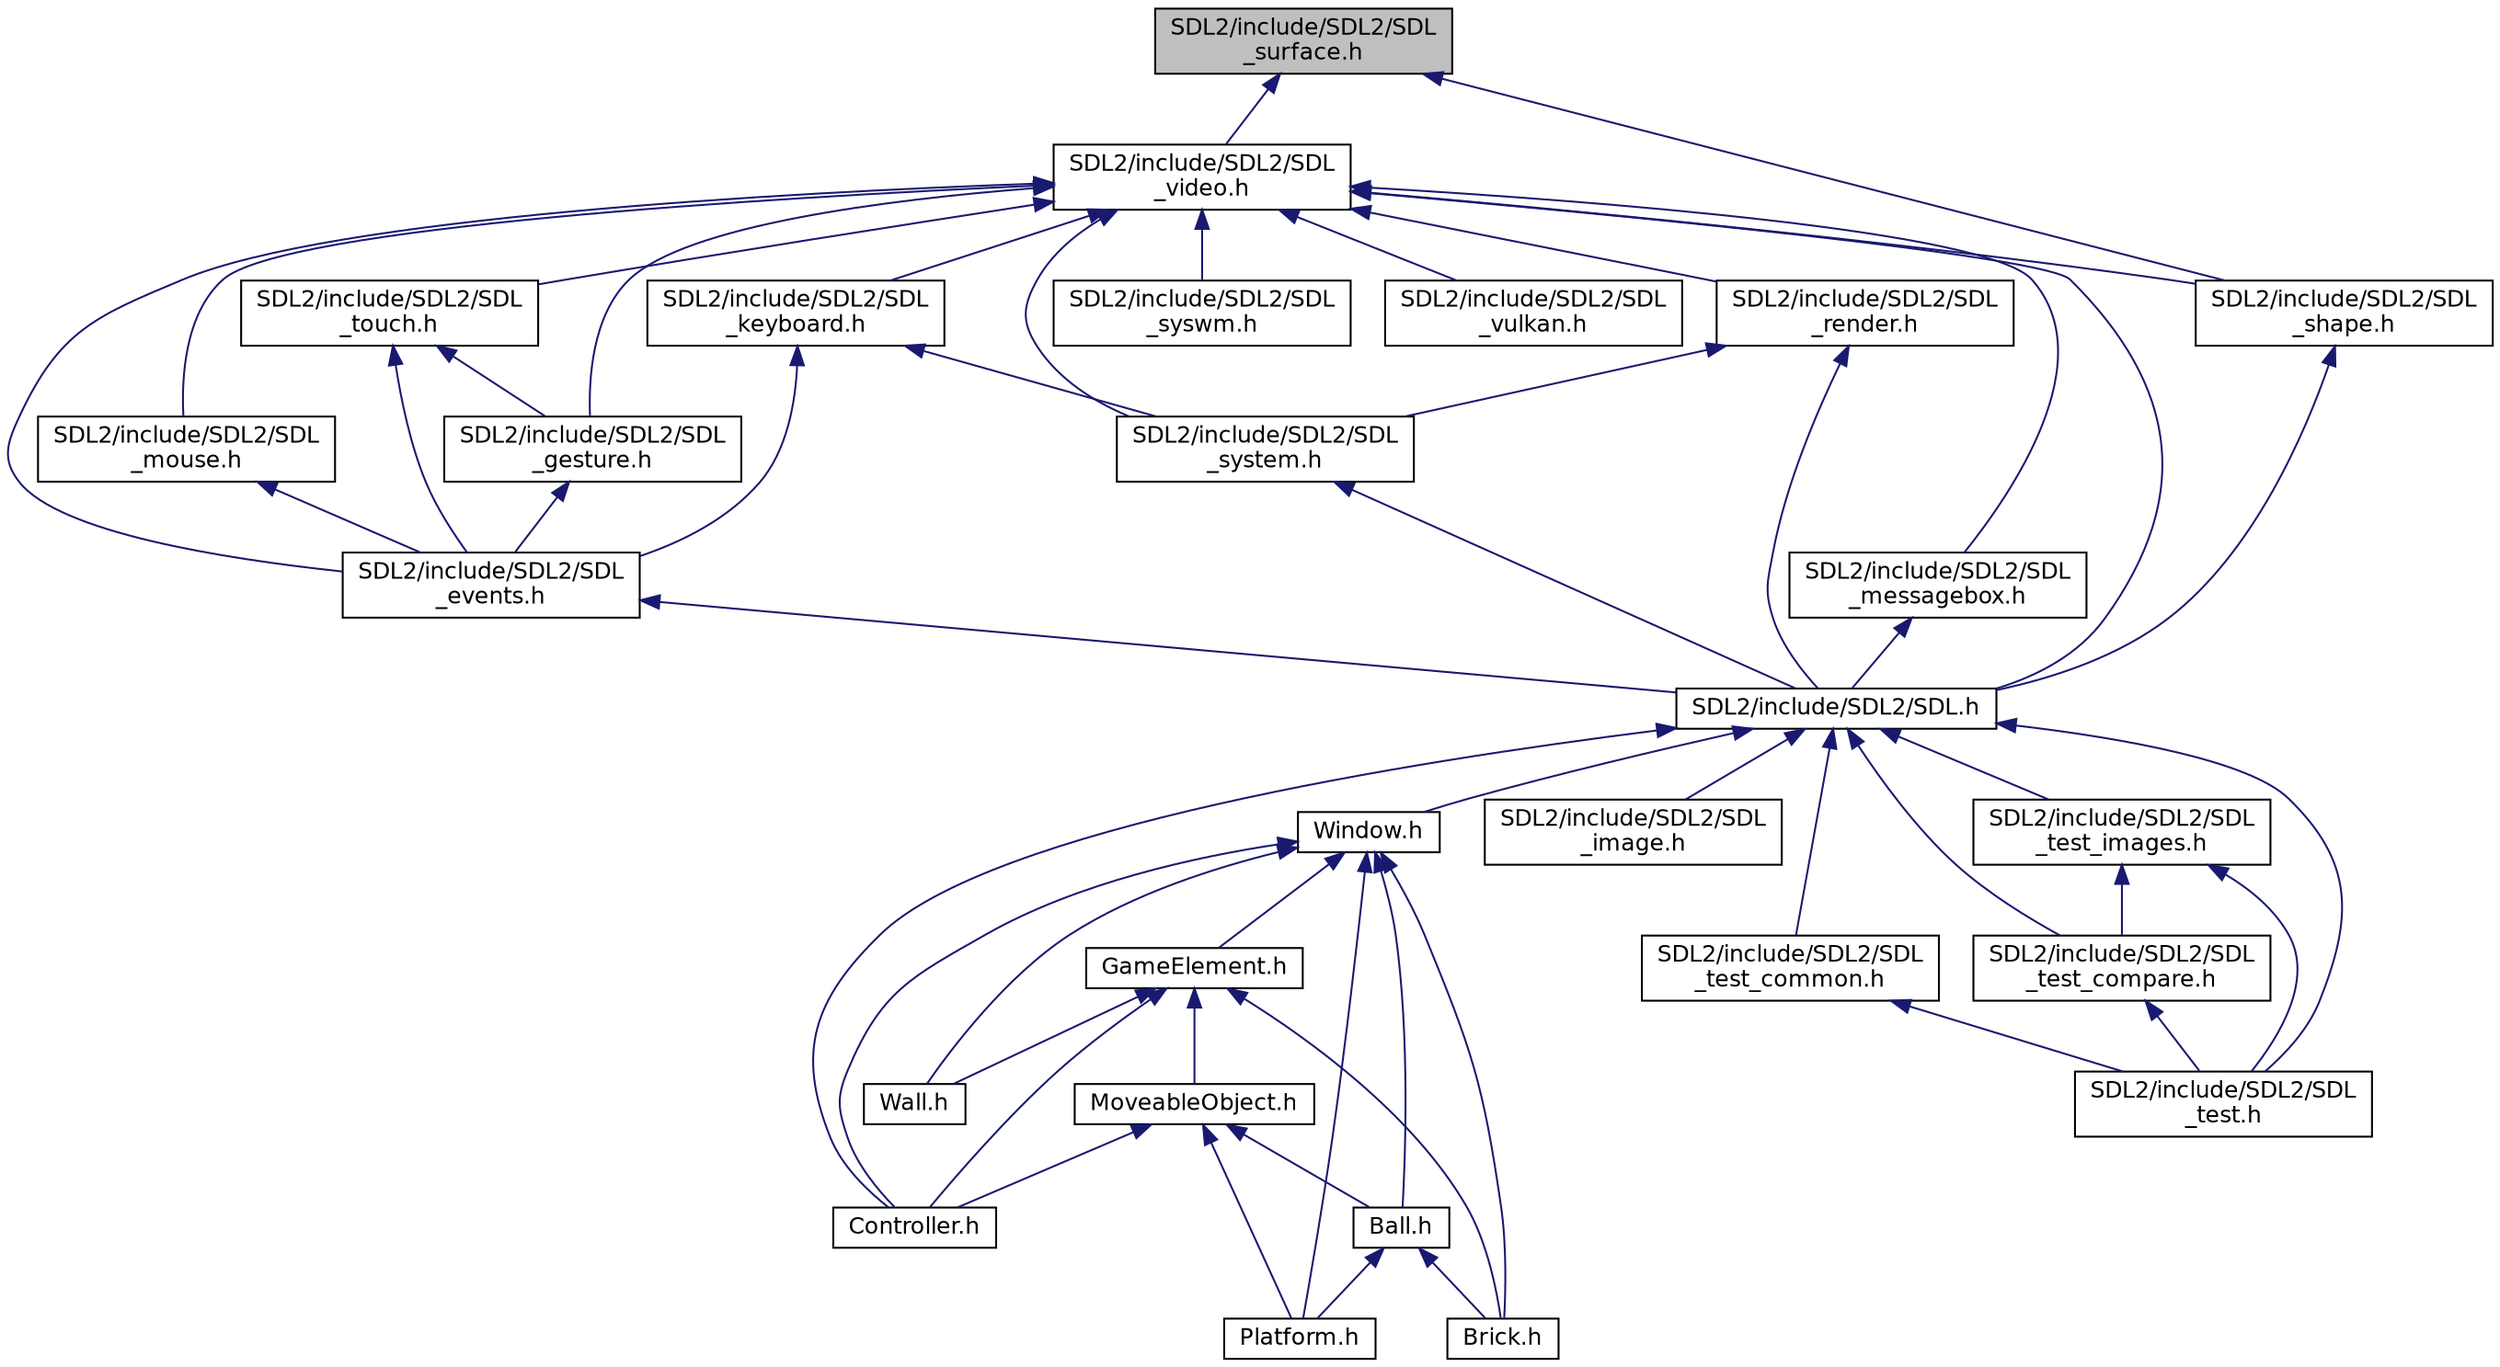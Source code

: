 digraph "SDL2/include/SDL2/SDL_surface.h"
{
  edge [fontname="Helvetica",fontsize="12",labelfontname="Helvetica",labelfontsize="12"];
  node [fontname="Helvetica",fontsize="12",shape=record];
  Node14 [label="SDL2/include/SDL2/SDL\l_surface.h",height=0.2,width=0.4,color="black", fillcolor="grey75", style="filled", fontcolor="black"];
  Node14 -> Node15 [dir="back",color="midnightblue",fontsize="12",style="solid",fontname="Helvetica"];
  Node15 [label="SDL2/include/SDL2/SDL\l_video.h",height=0.2,width=0.4,color="black", fillcolor="white", style="filled",URL="$_s_d_l__video_8h.html",tooltip="Header file for SDL video functions. "];
  Node15 -> Node16 [dir="back",color="midnightblue",fontsize="12",style="solid",fontname="Helvetica"];
  Node16 [label="SDL2/include/SDL2/SDL\l_events.h",height=0.2,width=0.4,color="black", fillcolor="white", style="filled",URL="$_s_d_l__events_8h.html",tooltip="Include file for SDL event handling. "];
  Node16 -> Node17 [dir="back",color="midnightblue",fontsize="12",style="solid",fontname="Helvetica"];
  Node17 [label="SDL2/include/SDL2/SDL.h",height=0.2,width=0.4,color="black", fillcolor="white", style="filled",URL="$_s_d_l_8h.html",tooltip="Main include header for the SDL library. "];
  Node17 -> Node18 [dir="back",color="midnightblue",fontsize="12",style="solid",fontname="Helvetica"];
  Node18 [label="Window.h",height=0.2,width=0.4,color="black", fillcolor="white", style="filled",URL="$_window_8h_source.html"];
  Node18 -> Node19 [dir="back",color="midnightblue",fontsize="12",style="solid",fontname="Helvetica"];
  Node19 [label="Ball.h",height=0.2,width=0.4,color="black", fillcolor="white", style="filled",URL="$_ball_8h_source.html"];
  Node19 -> Node20 [dir="back",color="midnightblue",fontsize="12",style="solid",fontname="Helvetica"];
  Node20 [label="Brick.h",height=0.2,width=0.4,color="black", fillcolor="white", style="filled",URL="$_brick_8h_source.html"];
  Node19 -> Node21 [dir="back",color="midnightblue",fontsize="12",style="solid",fontname="Helvetica"];
  Node21 [label="Platform.h",height=0.2,width=0.4,color="black", fillcolor="white", style="filled",URL="$_platform_8h_source.html"];
  Node18 -> Node22 [dir="back",color="midnightblue",fontsize="12",style="solid",fontname="Helvetica"];
  Node22 [label="GameElement.h",height=0.2,width=0.4,color="black", fillcolor="white", style="filled",URL="$_game_element_8h_source.html"];
  Node22 -> Node23 [dir="back",color="midnightblue",fontsize="12",style="solid",fontname="Helvetica"];
  Node23 [label="MoveableObject.h",height=0.2,width=0.4,color="black", fillcolor="white", style="filled",URL="$_moveable_object_8h_source.html"];
  Node23 -> Node19 [dir="back",color="midnightblue",fontsize="12",style="solid",fontname="Helvetica"];
  Node23 -> Node24 [dir="back",color="midnightblue",fontsize="12",style="solid",fontname="Helvetica"];
  Node24 [label="Controller.h",height=0.2,width=0.4,color="black", fillcolor="white", style="filled",URL="$_controller_8h_source.html"];
  Node23 -> Node21 [dir="back",color="midnightblue",fontsize="12",style="solid",fontname="Helvetica"];
  Node22 -> Node20 [dir="back",color="midnightblue",fontsize="12",style="solid",fontname="Helvetica"];
  Node22 -> Node24 [dir="back",color="midnightblue",fontsize="12",style="solid",fontname="Helvetica"];
  Node22 -> Node25 [dir="back",color="midnightblue",fontsize="12",style="solid",fontname="Helvetica"];
  Node25 [label="Wall.h",height=0.2,width=0.4,color="black", fillcolor="white", style="filled",URL="$_wall_8h_source.html"];
  Node18 -> Node20 [dir="back",color="midnightblue",fontsize="12",style="solid",fontname="Helvetica"];
  Node18 -> Node24 [dir="back",color="midnightblue",fontsize="12",style="solid",fontname="Helvetica"];
  Node18 -> Node21 [dir="back",color="midnightblue",fontsize="12",style="solid",fontname="Helvetica"];
  Node18 -> Node25 [dir="back",color="midnightblue",fontsize="12",style="solid",fontname="Helvetica"];
  Node17 -> Node24 [dir="back",color="midnightblue",fontsize="12",style="solid",fontname="Helvetica"];
  Node17 -> Node26 [dir="back",color="midnightblue",fontsize="12",style="solid",fontname="Helvetica"];
  Node26 [label="SDL2/include/SDL2/SDL\l_image.h",height=0.2,width=0.4,color="black", fillcolor="white", style="filled",URL="$_s_d_l__image_8h_source.html"];
  Node17 -> Node27 [dir="back",color="midnightblue",fontsize="12",style="solid",fontname="Helvetica"];
  Node27 [label="SDL2/include/SDL2/SDL\l_test.h",height=0.2,width=0.4,color="black", fillcolor="white", style="filled",URL="$_s_d_l__test_8h.html",tooltip="Include file for SDL test framework. "];
  Node17 -> Node28 [dir="back",color="midnightblue",fontsize="12",style="solid",fontname="Helvetica"];
  Node28 [label="SDL2/include/SDL2/SDL\l_test_common.h",height=0.2,width=0.4,color="black", fillcolor="white", style="filled",URL="$_s_d_l__test__common_8h.html",tooltip="Include file for SDL test framework. "];
  Node28 -> Node27 [dir="back",color="midnightblue",fontsize="12",style="solid",fontname="Helvetica"];
  Node17 -> Node29 [dir="back",color="midnightblue",fontsize="12",style="solid",fontname="Helvetica"];
  Node29 [label="SDL2/include/SDL2/SDL\l_test_compare.h",height=0.2,width=0.4,color="black", fillcolor="white", style="filled",URL="$_s_d_l__test__compare_8h.html",tooltip="Include file for SDL test framework. "];
  Node29 -> Node27 [dir="back",color="midnightblue",fontsize="12",style="solid",fontname="Helvetica"];
  Node17 -> Node30 [dir="back",color="midnightblue",fontsize="12",style="solid",fontname="Helvetica"];
  Node30 [label="SDL2/include/SDL2/SDL\l_test_images.h",height=0.2,width=0.4,color="black", fillcolor="white", style="filled",URL="$_s_d_l__test__images_8h.html",tooltip="Include file for SDL test framework. "];
  Node30 -> Node29 [dir="back",color="midnightblue",fontsize="12",style="solid",fontname="Helvetica"];
  Node30 -> Node27 [dir="back",color="midnightblue",fontsize="12",style="solid",fontname="Helvetica"];
  Node15 -> Node31 [dir="back",color="midnightblue",fontsize="12",style="solid",fontname="Helvetica"];
  Node31 [label="SDL2/include/SDL2/SDL\l_keyboard.h",height=0.2,width=0.4,color="black", fillcolor="white", style="filled",URL="$_s_d_l__keyboard_8h.html",tooltip="Include file for SDL keyboard event handling. "];
  Node31 -> Node16 [dir="back",color="midnightblue",fontsize="12",style="solid",fontname="Helvetica"];
  Node31 -> Node32 [dir="back",color="midnightblue",fontsize="12",style="solid",fontname="Helvetica"];
  Node32 [label="SDL2/include/SDL2/SDL\l_system.h",height=0.2,width=0.4,color="black", fillcolor="white", style="filled",URL="$_s_d_l__system_8h.html",tooltip="Include file for platform specific SDL API functions. "];
  Node32 -> Node17 [dir="back",color="midnightblue",fontsize="12",style="solid",fontname="Helvetica"];
  Node15 -> Node33 [dir="back",color="midnightblue",fontsize="12",style="solid",fontname="Helvetica"];
  Node33 [label="SDL2/include/SDL2/SDL\l_mouse.h",height=0.2,width=0.4,color="black", fillcolor="white", style="filled",URL="$_s_d_l__mouse_8h.html",tooltip="Include file for SDL mouse event handling. "];
  Node33 -> Node16 [dir="back",color="midnightblue",fontsize="12",style="solid",fontname="Helvetica"];
  Node15 -> Node34 [dir="back",color="midnightblue",fontsize="12",style="solid",fontname="Helvetica"];
  Node34 [label="SDL2/include/SDL2/SDL\l_gesture.h",height=0.2,width=0.4,color="black", fillcolor="white", style="filled",URL="$_s_d_l__gesture_8h.html",tooltip="Include file for SDL gesture event handling. "];
  Node34 -> Node16 [dir="back",color="midnightblue",fontsize="12",style="solid",fontname="Helvetica"];
  Node15 -> Node35 [dir="back",color="midnightblue",fontsize="12",style="solid",fontname="Helvetica"];
  Node35 [label="SDL2/include/SDL2/SDL\l_touch.h",height=0.2,width=0.4,color="black", fillcolor="white", style="filled",URL="$_s_d_l__touch_8h.html",tooltip="Include file for SDL touch event handling. "];
  Node35 -> Node34 [dir="back",color="midnightblue",fontsize="12",style="solid",fontname="Helvetica"];
  Node35 -> Node16 [dir="back",color="midnightblue",fontsize="12",style="solid",fontname="Helvetica"];
  Node15 -> Node36 [dir="back",color="midnightblue",fontsize="12",style="solid",fontname="Helvetica"];
  Node36 [label="SDL2/include/SDL2/SDL\l_messagebox.h",height=0.2,width=0.4,color="black", fillcolor="white", style="filled",URL="$_s_d_l__messagebox_8h_source.html"];
  Node36 -> Node17 [dir="back",color="midnightblue",fontsize="12",style="solid",fontname="Helvetica"];
  Node15 -> Node37 [dir="back",color="midnightblue",fontsize="12",style="solid",fontname="Helvetica"];
  Node37 [label="SDL2/include/SDL2/SDL\l_render.h",height=0.2,width=0.4,color="black", fillcolor="white", style="filled",URL="$_s_d_l__render_8h.html",tooltip="Header file for SDL 2D rendering functions. "];
  Node37 -> Node17 [dir="back",color="midnightblue",fontsize="12",style="solid",fontname="Helvetica"];
  Node37 -> Node32 [dir="back",color="midnightblue",fontsize="12",style="solid",fontname="Helvetica"];
  Node15 -> Node38 [dir="back",color="midnightblue",fontsize="12",style="solid",fontname="Helvetica"];
  Node38 [label="SDL2/include/SDL2/SDL\l_shape.h",height=0.2,width=0.4,color="black", fillcolor="white", style="filled",URL="$_s_d_l__shape_8h.html",tooltip="Header file for the shaped window API. "];
  Node38 -> Node17 [dir="back",color="midnightblue",fontsize="12",style="solid",fontname="Helvetica"];
  Node15 -> Node32 [dir="back",color="midnightblue",fontsize="12",style="solid",fontname="Helvetica"];
  Node15 -> Node17 [dir="back",color="midnightblue",fontsize="12",style="solid",fontname="Helvetica"];
  Node15 -> Node39 [dir="back",color="midnightblue",fontsize="12",style="solid",fontname="Helvetica"];
  Node39 [label="SDL2/include/SDL2/SDL\l_syswm.h",height=0.2,width=0.4,color="black", fillcolor="white", style="filled",URL="$_s_d_l__syswm_8h.html",tooltip="Include file for SDL custom system window manager hooks. "];
  Node15 -> Node40 [dir="back",color="midnightblue",fontsize="12",style="solid",fontname="Helvetica"];
  Node40 [label="SDL2/include/SDL2/SDL\l_vulkan.h",height=0.2,width=0.4,color="black", fillcolor="white", style="filled",URL="$_s_d_l__vulkan_8h.html",tooltip="Header file for functions to creating Vulkan surfaces on SDL windows. "];
  Node14 -> Node38 [dir="back",color="midnightblue",fontsize="12",style="solid",fontname="Helvetica"];
}

